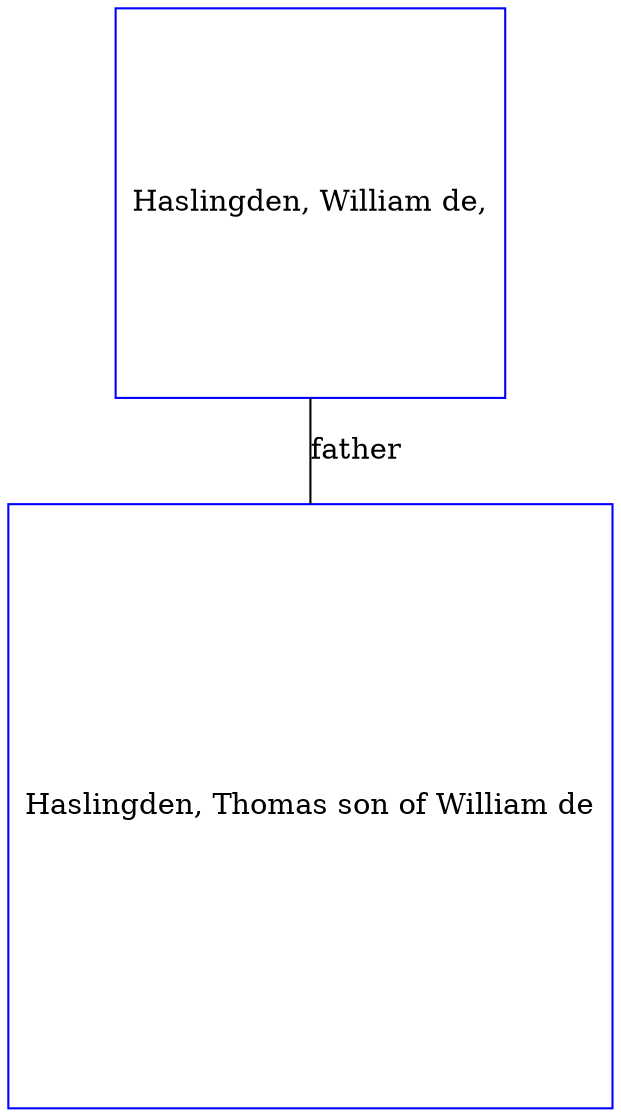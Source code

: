 digraph D {
    edge [dir=none];    node [shape=box];    "009547"   [label="Haslingden, Thomas son of William de", shape=box, regular=1, color="blue"] ;
"009549"   [label="Haslingden, William de,", shape=box, regular=1, color="blue"] ;
009549->009547 [label="father",arrowsize=0.0]; 
}